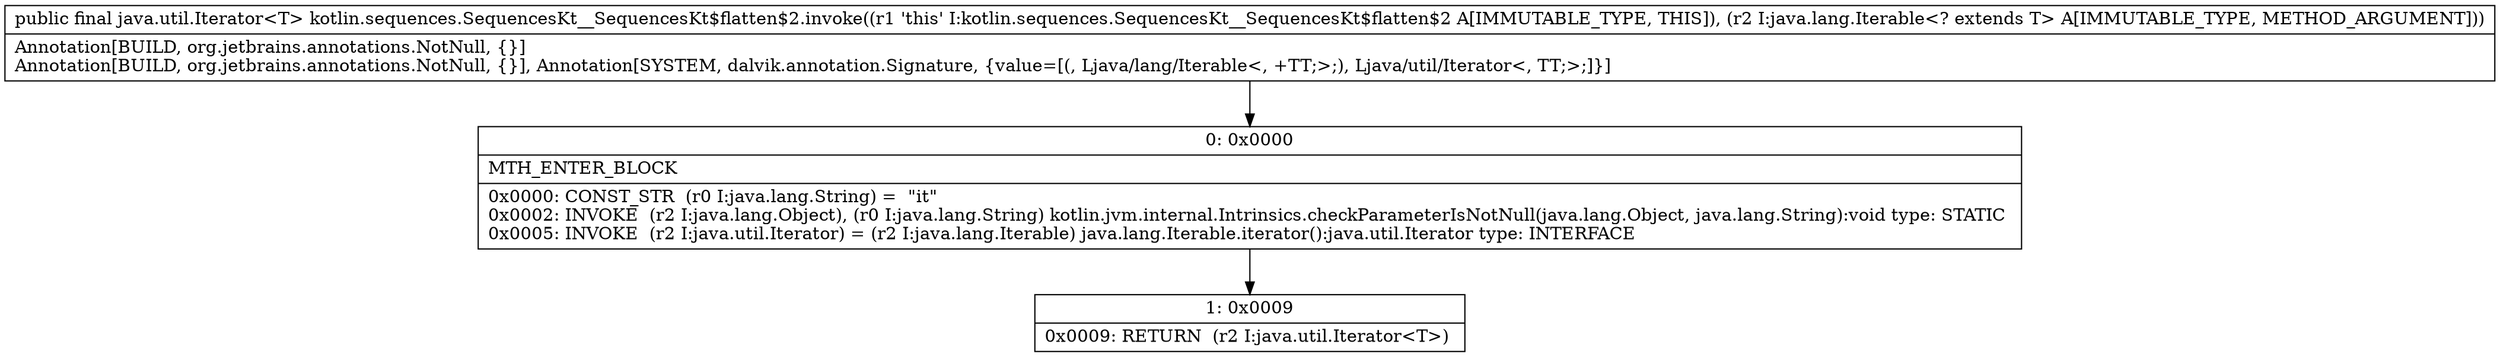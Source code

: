 digraph "CFG forkotlin.sequences.SequencesKt__SequencesKt$flatten$2.invoke(Ljava\/lang\/Iterable;)Ljava\/util\/Iterator;" {
Node_0 [shape=record,label="{0\:\ 0x0000|MTH_ENTER_BLOCK\l|0x0000: CONST_STR  (r0 I:java.lang.String) =  \"it\" \l0x0002: INVOKE  (r2 I:java.lang.Object), (r0 I:java.lang.String) kotlin.jvm.internal.Intrinsics.checkParameterIsNotNull(java.lang.Object, java.lang.String):void type: STATIC \l0x0005: INVOKE  (r2 I:java.util.Iterator) = (r2 I:java.lang.Iterable) java.lang.Iterable.iterator():java.util.Iterator type: INTERFACE \l}"];
Node_1 [shape=record,label="{1\:\ 0x0009|0x0009: RETURN  (r2 I:java.util.Iterator\<T\>) \l}"];
MethodNode[shape=record,label="{public final java.util.Iterator\<T\> kotlin.sequences.SequencesKt__SequencesKt$flatten$2.invoke((r1 'this' I:kotlin.sequences.SequencesKt__SequencesKt$flatten$2 A[IMMUTABLE_TYPE, THIS]), (r2 I:java.lang.Iterable\<? extends T\> A[IMMUTABLE_TYPE, METHOD_ARGUMENT]))  | Annotation[BUILD, org.jetbrains.annotations.NotNull, \{\}]\lAnnotation[BUILD, org.jetbrains.annotations.NotNull, \{\}], Annotation[SYSTEM, dalvik.annotation.Signature, \{value=[(, Ljava\/lang\/Iterable\<, +TT;\>;), Ljava\/util\/Iterator\<, TT;\>;]\}]\l}"];
MethodNode -> Node_0;
Node_0 -> Node_1;
}

